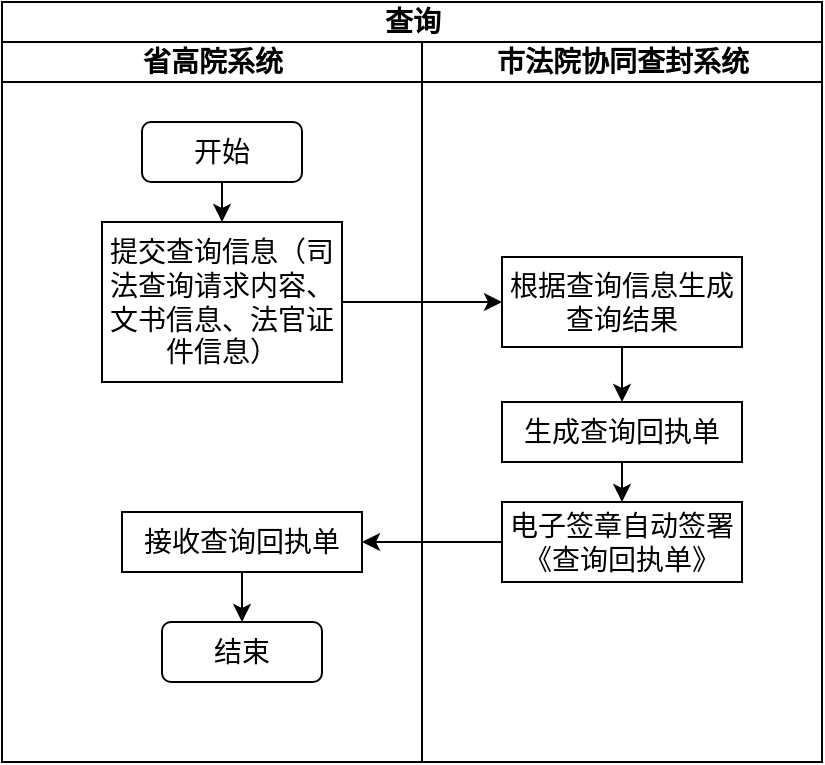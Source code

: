 <mxfile version="20.3.0" type="device" pages="4"><diagram id="y7j0DZR8DTz3nB3EJ_Y3" name="查询"><mxGraphModel dx="1038" dy="649" grid="1" gridSize="10" guides="1" tooltips="1" connect="1" arrows="1" fold="1" page="1" pageScale="1" pageWidth="1169" pageHeight="1654" math="0" shadow="0"><root><mxCell id="0"/><mxCell id="1" parent="0"/><mxCell id="uk4WNnb_RFZboJATaIoM-1" value="查询" style="swimlane;html=1;childLayout=stackLayout;resizeParent=1;resizeParentMax=0;startSize=20;fontSize=14;collapsible=0;" parent="1" vertex="1"><mxGeometry x="190" y="160" width="410" height="380" as="geometry"/></mxCell><mxCell id="uk4WNnb_RFZboJATaIoM-2" value="省高院系统" style="swimlane;html=1;startSize=20;collapsible=0;fontSize=14;" parent="uk4WNnb_RFZboJATaIoM-1" vertex="1"><mxGeometry y="20" width="210" height="360" as="geometry"/></mxCell><mxCell id="U2L1L9CgBoRJPkzeKOK3-2" style="edgeStyle=orthogonalEdgeStyle;rounded=0;orthogonalLoop=1;jettySize=auto;html=1;exitX=0.5;exitY=1;exitDx=0;exitDy=0;entryX=0.5;entryY=0;entryDx=0;entryDy=0;" parent="uk4WNnb_RFZboJATaIoM-2" source="uk4WNnb_RFZboJATaIoM-6" target="U2L1L9CgBoRJPkzeKOK3-1" edge="1"><mxGeometry relative="1" as="geometry"/></mxCell><mxCell id="uk4WNnb_RFZboJATaIoM-6" value="开始" style="rounded=1;whiteSpace=wrap;html=1;sketch=0;fontSize=14;" parent="uk4WNnb_RFZboJATaIoM-2" vertex="1"><mxGeometry x="70" y="40" width="80" height="30" as="geometry"/></mxCell><mxCell id="U2L1L9CgBoRJPkzeKOK3-1" value="提交查询信息（司法查询请求内容、文书信息、法官证件信息）" style="rounded=0;whiteSpace=wrap;html=1;sketch=0;fontSize=14;" parent="uk4WNnb_RFZboJATaIoM-2" vertex="1"><mxGeometry x="50" y="90" width="120" height="80" as="geometry"/></mxCell><mxCell id="1FaQwcQ6YnsL81vFdefR-42" style="edgeStyle=orthogonalEdgeStyle;rounded=0;orthogonalLoop=1;jettySize=auto;html=1;exitX=0.5;exitY=1;exitDx=0;exitDy=0;entryX=0.5;entryY=0;entryDx=0;entryDy=0;" edge="1" parent="uk4WNnb_RFZboJATaIoM-2" source="1FaQwcQ6YnsL81vFdefR-40" target="1FaQwcQ6YnsL81vFdefR-41"><mxGeometry relative="1" as="geometry"/></mxCell><mxCell id="1FaQwcQ6YnsL81vFdefR-40" value="接收查询回执单" style="rounded=0;whiteSpace=wrap;html=1;sketch=0;fontSize=14;" vertex="1" parent="uk4WNnb_RFZboJATaIoM-2"><mxGeometry x="60" y="235" width="120" height="30" as="geometry"/></mxCell><mxCell id="1FaQwcQ6YnsL81vFdefR-41" value="结束" style="rounded=1;whiteSpace=wrap;html=1;sketch=0;fontSize=14;" vertex="1" parent="uk4WNnb_RFZboJATaIoM-2"><mxGeometry x="80" y="290" width="80" height="30" as="geometry"/></mxCell><mxCell id="1FaQwcQ6YnsL81vFdefR-1" value="市法院协同查封系统" style="swimlane;html=1;startSize=20;collapsible=0;fontSize=14;" vertex="1" parent="uk4WNnb_RFZboJATaIoM-1"><mxGeometry x="210" y="20" width="200" height="360" as="geometry"/></mxCell><mxCell id="1FaQwcQ6YnsL81vFdefR-46" style="edgeStyle=orthogonalEdgeStyle;rounded=0;orthogonalLoop=1;jettySize=auto;html=1;exitX=0.5;exitY=1;exitDx=0;exitDy=0;entryX=0.5;entryY=0;entryDx=0;entryDy=0;" edge="1" parent="1FaQwcQ6YnsL81vFdefR-1" source="1FaQwcQ6YnsL81vFdefR-36" target="1FaQwcQ6YnsL81vFdefR-39"><mxGeometry relative="1" as="geometry"/></mxCell><mxCell id="1FaQwcQ6YnsL81vFdefR-36" value="根据查询信息生成查询结果" style="rounded=0;whiteSpace=wrap;html=1;sketch=0;fontSize=14;" vertex="1" parent="1FaQwcQ6YnsL81vFdefR-1"><mxGeometry x="40" y="107.5" width="120" height="45" as="geometry"/></mxCell><mxCell id="1FaQwcQ6YnsL81vFdefR-48" style="edgeStyle=orthogonalEdgeStyle;rounded=0;orthogonalLoop=1;jettySize=auto;html=1;exitX=0.5;exitY=1;exitDx=0;exitDy=0;entryX=0.5;entryY=0;entryDx=0;entryDy=0;" edge="1" parent="1FaQwcQ6YnsL81vFdefR-1" source="1FaQwcQ6YnsL81vFdefR-39" target="1FaQwcQ6YnsL81vFdefR-47"><mxGeometry relative="1" as="geometry"/></mxCell><mxCell id="1FaQwcQ6YnsL81vFdefR-39" value="生成查询回执单" style="rounded=0;whiteSpace=wrap;html=1;sketch=0;fontSize=14;" vertex="1" parent="1FaQwcQ6YnsL81vFdefR-1"><mxGeometry x="40" y="180" width="120" height="30" as="geometry"/></mxCell><mxCell id="1FaQwcQ6YnsL81vFdefR-47" value="电子签章自动签署《查询回执单》" style="rounded=0;whiteSpace=wrap;html=1;sketch=0;fontSize=14;" vertex="1" parent="1FaQwcQ6YnsL81vFdefR-1"><mxGeometry x="40" y="230" width="120" height="40" as="geometry"/></mxCell><mxCell id="1FaQwcQ6YnsL81vFdefR-37" style="edgeStyle=orthogonalEdgeStyle;rounded=0;orthogonalLoop=1;jettySize=auto;html=1;exitX=1;exitY=0.5;exitDx=0;exitDy=0;entryX=0;entryY=0.5;entryDx=0;entryDy=0;" edge="1" parent="uk4WNnb_RFZboJATaIoM-1" source="U2L1L9CgBoRJPkzeKOK3-1" target="1FaQwcQ6YnsL81vFdefR-36"><mxGeometry relative="1" as="geometry"/></mxCell><mxCell id="1FaQwcQ6YnsL81vFdefR-45" style="edgeStyle=orthogonalEdgeStyle;rounded=0;orthogonalLoop=1;jettySize=auto;html=1;exitX=0;exitY=0.5;exitDx=0;exitDy=0;entryX=1;entryY=0.5;entryDx=0;entryDy=0;" edge="1" parent="uk4WNnb_RFZboJATaIoM-1" source="1FaQwcQ6YnsL81vFdefR-47" target="1FaQwcQ6YnsL81vFdefR-40"><mxGeometry relative="1" as="geometry"/></mxCell></root></mxGraphModel></diagram><diagram id="VX3DBkLnUeq5EPo7FC1u" name="查封"><mxGraphModel dx="1421" dy="865" grid="1" gridSize="10" guides="1" tooltips="1" connect="1" arrows="1" fold="1" page="1" pageScale="1" pageWidth="1169" pageHeight="1654" math="0" shadow="0"><root><mxCell id="0"/><mxCell id="1" parent="0"/><mxCell id="393-2-bWPHqHrPT33yLS-1" value="查封" style="swimlane;html=1;childLayout=stackLayout;resizeParent=1;resizeParentMax=0;startSize=20;fontSize=14;collapsible=0;" vertex="1" parent="1"><mxGeometry x="160" y="170" width="680" height="980" as="geometry"/></mxCell><mxCell id="yOMLc0aSjVt5IwlmdftY-72" style="edgeStyle=orthogonalEdgeStyle;rounded=0;orthogonalLoop=1;jettySize=auto;html=1;exitX=1;exitY=0.5;exitDx=0;exitDy=0;entryX=0;entryY=0.5;entryDx=0;entryDy=0;" edge="1" parent="393-2-bWPHqHrPT33yLS-1" source="x9UH303RPC85_l8AQ70Z-1" target="7ZUfEuNXwqhwhGLSHBdo-7"><mxGeometry relative="1" as="geometry"/></mxCell><mxCell id="yOMLc0aSjVt5IwlmdftY-21" style="edgeStyle=orthogonalEdgeStyle;rounded=0;orthogonalLoop=1;jettySize=auto;html=1;exitX=0;exitY=0.5;exitDx=0;exitDy=0;entryX=1;entryY=0.5;entryDx=0;entryDy=0;" edge="1" parent="393-2-bWPHqHrPT33yLS-1" source="yOMLc0aSjVt5IwlmdftY-1" target="yOMLc0aSjVt5IwlmdftY-2"><mxGeometry relative="1" as="geometry"/></mxCell><mxCell id="yOMLc0aSjVt5IwlmdftY-77" style="edgeStyle=orthogonalEdgeStyle;rounded=0;orthogonalLoop=1;jettySize=auto;html=1;exitX=0;exitY=0.5;exitDx=0;exitDy=0;entryX=1;entryY=0.5;entryDx=0;entryDy=0;" edge="1" parent="393-2-bWPHqHrPT33yLS-1" source="yOMLc0aSjVt5IwlmdftY-74" target="7ZUfEuNXwqhwhGLSHBdo-6"><mxGeometry relative="1" as="geometry"/></mxCell><mxCell id="393-2-bWPHqHrPT33yLS-2" value="省高院系统" style="swimlane;html=1;startSize=20;collapsible=0;fontSize=14;" vertex="1" parent="393-2-bWPHqHrPT33yLS-1"><mxGeometry y="20" width="330" height="960" as="geometry"/></mxCell><mxCell id="yOMLc0aSjVt5IwlmdftY-24" style="edgeStyle=orthogonalEdgeStyle;rounded=0;orthogonalLoop=1;jettySize=auto;html=1;exitX=0.5;exitY=1;exitDx=0;exitDy=0;entryX=0.5;entryY=0;entryDx=0;entryDy=0;" edge="1" parent="393-2-bWPHqHrPT33yLS-2" source="393-2-bWPHqHrPT33yLS-4" target="yOMLc0aSjVt5IwlmdftY-23"><mxGeometry relative="1" as="geometry"/></mxCell><mxCell id="393-2-bWPHqHrPT33yLS-4" value="开始" style="rounded=1;whiteSpace=wrap;html=1;sketch=0;fontSize=14;" vertex="1" parent="393-2-bWPHqHrPT33yLS-2"><mxGeometry x="55" y="40" width="80" height="30" as="geometry"/></mxCell><mxCell id="x9UH303RPC85_l8AQ70Z-1" value="提交查封信息（被执行人信息、案件信息、房屋信息）" style="rounded=0;whiteSpace=wrap;html=1;sketch=0;fontSize=14;" vertex="1" parent="393-2-bWPHqHrPT33yLS-2"><mxGeometry x="30" y="480" width="120" height="70" as="geometry"/></mxCell><mxCell id="yOMLc0aSjVt5IwlmdftY-75" style="edgeStyle=orthogonalEdgeStyle;rounded=0;orthogonalLoop=1;jettySize=auto;html=1;exitX=0.5;exitY=0;exitDx=0;exitDy=0;entryX=0.5;entryY=1;entryDx=0;entryDy=0;" edge="1" parent="393-2-bWPHqHrPT33yLS-2" source="7ZUfEuNXwqhwhGLSHBdo-5" target="x9UH303RPC85_l8AQ70Z-1"><mxGeometry relative="1" as="geometry"/></mxCell><mxCell id="7ZUfEuNXwqhwhGLSHBdo-5" value="修改查封信息" style="rounded=0;whiteSpace=wrap;html=1;sketch=0;fontSize=14;" vertex="1" parent="393-2-bWPHqHrPT33yLS-2"><mxGeometry x="30" y="665" width="120" height="30" as="geometry"/></mxCell><mxCell id="yOMLc0aSjVt5IwlmdftY-78" style="edgeStyle=orthogonalEdgeStyle;rounded=0;orthogonalLoop=1;jettySize=auto;html=1;exitX=0;exitY=0.5;exitDx=0;exitDy=0;entryX=1;entryY=0.5;entryDx=0;entryDy=0;" edge="1" parent="393-2-bWPHqHrPT33yLS-2" source="7ZUfEuNXwqhwhGLSHBdo-6" target="7ZUfEuNXwqhwhGLSHBdo-5"><mxGeometry relative="1" as="geometry"/></mxCell><mxCell id="7ZUfEuNXwqhwhGLSHBdo-6" value="查看不能被查封房屋信息" style="rounded=0;whiteSpace=wrap;html=1;sketch=0;fontSize=14;" vertex="1" parent="393-2-bWPHqHrPT33yLS-2"><mxGeometry x="188" y="665" width="120" height="30" as="geometry"/></mxCell><mxCell id="yOMLc0aSjVt5IwlmdftY-22" style="edgeStyle=orthogonalEdgeStyle;rounded=0;orthogonalLoop=1;jettySize=auto;html=1;exitX=0.5;exitY=1;exitDx=0;exitDy=0;entryX=0.5;entryY=0;entryDx=0;entryDy=0;" edge="1" parent="393-2-bWPHqHrPT33yLS-2" source="yOMLc0aSjVt5IwlmdftY-2" target="yOMLc0aSjVt5IwlmdftY-4"><mxGeometry relative="1" as="geometry"/></mxCell><mxCell id="yOMLc0aSjVt5IwlmdftY-2" value="接收查封回执单" style="rounded=0;whiteSpace=wrap;html=1;sketch=0;fontSize=14;" vertex="1" parent="393-2-bWPHqHrPT33yLS-2"><mxGeometry x="168" y="830" width="120" height="30" as="geometry"/></mxCell><mxCell id="yOMLc0aSjVt5IwlmdftY-4" value="结束" style="rounded=1;whiteSpace=wrap;html=1;sketch=0;fontSize=14;" vertex="1" parent="393-2-bWPHqHrPT33yLS-2"><mxGeometry x="188" y="880" width="80" height="30" as="geometry"/></mxCell><mxCell id="yOMLc0aSjVt5IwlmdftY-27" style="edgeStyle=orthogonalEdgeStyle;rounded=0;orthogonalLoop=1;jettySize=auto;html=1;exitX=0.5;exitY=1;exitDx=0;exitDy=0;entryX=0.5;entryY=0;entryDx=0;entryDy=0;" edge="1" parent="393-2-bWPHqHrPT33yLS-2" source="yOMLc0aSjVt5IwlmdftY-23" target="x9UH303RPC85_l8AQ70Z-1"><mxGeometry relative="1" as="geometry"/></mxCell><mxCell id="yOMLc0aSjVt5IwlmdftY-23" value="申请锁定房屋" style="rounded=0;whiteSpace=wrap;html=1;sketch=0;fontSize=14;" vertex="1" parent="393-2-bWPHqHrPT33yLS-2"><mxGeometry x="30" y="90" width="120" height="30" as="geometry"/></mxCell><mxCell id="yOMLc0aSjVt5IwlmdftY-84" style="edgeStyle=orthogonalEdgeStyle;rounded=0;orthogonalLoop=1;jettySize=auto;html=1;exitX=0.5;exitY=1;exitDx=0;exitDy=0;entryX=0.5;entryY=0;entryDx=0;entryDy=0;" edge="1" parent="393-2-bWPHqHrPT33yLS-2" source="yOMLc0aSjVt5IwlmdftY-69" target="yOMLc0aSjVt5IwlmdftY-71"><mxGeometry relative="1" as="geometry"/></mxCell><mxCell id="yOMLc0aSjVt5IwlmdftY-69" value="接收房屋自动解锁消息" style="rounded=0;whiteSpace=wrap;html=1;sketch=0;fontSize=14;" vertex="1" parent="393-2-bWPHqHrPT33yLS-2"><mxGeometry x="191.5" y="352.5" width="120" height="35" as="geometry"/></mxCell><mxCell id="yOMLc0aSjVt5IwlmdftY-71" value="结束" style="rounded=1;whiteSpace=wrap;html=1;sketch=0;fontSize=14;" vertex="1" parent="393-2-bWPHqHrPT33yLS-2"><mxGeometry x="211.5" y="410" width="80" height="30" as="geometry"/></mxCell><mxCell id="yOMLc0aSjVt5IwlmdftY-87" value="接收锁定房屋成功信息" style="rounded=0;whiteSpace=wrap;html=1;sketch=0;fontSize=14;" vertex="1" parent="393-2-bWPHqHrPT33yLS-2"><mxGeometry x="188" y="140" width="120" height="40" as="geometry"/></mxCell><mxCell id="393-2-bWPHqHrPT33yLS-9" value="市法院协同查封系统" style="swimlane;html=1;startSize=20;collapsible=0;fontSize=14;" vertex="1" parent="393-2-bWPHqHrPT33yLS-1"><mxGeometry x="330" y="20" width="350" height="960" as="geometry"/></mxCell><mxCell id="yOMLc0aSjVt5IwlmdftY-73" style="edgeStyle=orthogonalEdgeStyle;rounded=0;orthogonalLoop=1;jettySize=auto;html=1;exitX=0.5;exitY=1;exitDx=0;exitDy=0;entryX=0.5;entryY=0;entryDx=0;entryDy=0;" edge="1" parent="393-2-bWPHqHrPT33yLS-9" source="7ZUfEuNXwqhwhGLSHBdo-7" target="7ZUfEuNXwqhwhGLSHBdo-4"><mxGeometry relative="1" as="geometry"/></mxCell><mxCell id="7ZUfEuNXwqhwhGLSHBdo-7" value="接收查封信息" style="rounded=0;whiteSpace=wrap;html=1;sketch=0;fontSize=14;" vertex="1" parent="393-2-bWPHqHrPT33yLS-9"><mxGeometry x="40" y="500" width="120" height="30" as="geometry"/></mxCell><mxCell id="yOMLc0aSjVt5IwlmdftY-18" style="edgeStyle=orthogonalEdgeStyle;rounded=0;orthogonalLoop=1;jettySize=auto;html=1;exitX=0.5;exitY=1;exitDx=0;exitDy=0;entryX=0.5;entryY=0;entryDx=0;entryDy=0;" edge="1" parent="393-2-bWPHqHrPT33yLS-9" source="7ZUfEuNXwqhwhGLSHBdo-8" target="7ZUfEuNXwqhwhGLSHBdo-9"><mxGeometry relative="1" as="geometry"/></mxCell><mxCell id="7ZUfEuNXwqhwhGLSHBdo-8" value="执行查封" style="rounded=0;whiteSpace=wrap;html=1;sketch=0;fontSize=14;" vertex="1" parent="393-2-bWPHqHrPT33yLS-9"><mxGeometry x="195" y="665" width="120" height="30" as="geometry"/></mxCell><mxCell id="yOMLc0aSjVt5IwlmdftY-19" style="edgeStyle=orthogonalEdgeStyle;rounded=0;orthogonalLoop=1;jettySize=auto;html=1;exitX=0.5;exitY=1;exitDx=0;exitDy=0;entryX=0.5;entryY=0;entryDx=0;entryDy=0;" edge="1" parent="393-2-bWPHqHrPT33yLS-9" source="7ZUfEuNXwqhwhGLSHBdo-9" target="M94pg1tWv92yI3v0KOAU-1"><mxGeometry relative="1" as="geometry"/></mxCell><mxCell id="7ZUfEuNXwqhwhGLSHBdo-9" value="生成查封回执单" style="rounded=0;whiteSpace=wrap;html=1;sketch=0;fontSize=14;" vertex="1" parent="393-2-bWPHqHrPT33yLS-9"><mxGeometry x="195" y="713" width="120" height="30" as="geometry"/></mxCell><mxCell id="yOMLc0aSjVt5IwlmdftY-20" style="edgeStyle=orthogonalEdgeStyle;rounded=0;orthogonalLoop=1;jettySize=auto;html=1;exitX=0.5;exitY=1;exitDx=0;exitDy=0;entryX=0.5;entryY=0;entryDx=0;entryDy=0;" edge="1" parent="393-2-bWPHqHrPT33yLS-9" source="M94pg1tWv92yI3v0KOAU-1" target="yOMLc0aSjVt5IwlmdftY-1"><mxGeometry relative="1" as="geometry"/></mxCell><mxCell id="M94pg1tWv92yI3v0KOAU-1" value="电子签章自动签署《查封回执单》" style="rounded=0;whiteSpace=wrap;html=1;sketch=0;fontSize=14;" vertex="1" parent="393-2-bWPHqHrPT33yLS-9"><mxGeometry x="190" y="760" width="130" height="40" as="geometry"/></mxCell><mxCell id="yOMLc0aSjVt5IwlmdftY-1" value="发送《查封回执单》" style="rounded=0;whiteSpace=wrap;html=1;sketch=0;fontSize=14;" vertex="1" parent="393-2-bWPHqHrPT33yLS-9"><mxGeometry x="190" y="825" width="130" height="40" as="geometry"/></mxCell><mxCell id="yOMLc0aSjVt5IwlmdftY-91" style="edgeStyle=orthogonalEdgeStyle;rounded=0;orthogonalLoop=1;jettySize=auto;html=1;exitX=0.5;exitY=1;exitDx=0;exitDy=0;entryX=0.5;entryY=0;entryDx=0;entryDy=0;" edge="1" parent="393-2-bWPHqHrPT33yLS-9" source="yOMLc0aSjVt5IwlmdftY-26" target="yOMLc0aSjVt5IwlmdftY-86"><mxGeometry relative="1" as="geometry"/></mxCell><mxCell id="yOMLc0aSjVt5IwlmdftY-26" value="锁定房屋" style="rounded=0;whiteSpace=wrap;html=1;sketch=0;fontSize=14;" vertex="1" parent="393-2-bWPHqHrPT33yLS-9"><mxGeometry x="45" y="90" width="120" height="30" as="geometry"/></mxCell><mxCell id="yOMLc0aSjVt5IwlmdftY-68" value="是" style="edgeStyle=orthogonalEdgeStyle;rounded=0;orthogonalLoop=1;jettySize=auto;html=1;exitX=0.5;exitY=1;exitDx=0;exitDy=0;entryX=0.5;entryY=0;entryDx=0;entryDy=0;" edge="1" parent="393-2-bWPHqHrPT33yLS-9" source="yOMLc0aSjVt5IwlmdftY-29" target="yOMLc0aSjVt5IwlmdftY-30"><mxGeometry relative="1" as="geometry"/></mxCell><mxCell id="yOMLc0aSjVt5IwlmdftY-29" value="超2个工作日未&lt;br&gt;接收到查封申请" style="rhombus;whiteSpace=wrap;html=1;fontSize=13;" vertex="1" parent="393-2-bWPHqHrPT33yLS-9"><mxGeometry x="50" y="210" width="110" height="60" as="geometry"/></mxCell><mxCell id="yOMLc0aSjVt5IwlmdftY-82" style="edgeStyle=orthogonalEdgeStyle;rounded=0;orthogonalLoop=1;jettySize=auto;html=1;exitX=0.5;exitY=1;exitDx=0;exitDy=0;entryX=0.5;entryY=0;entryDx=0;entryDy=0;" edge="1" parent="393-2-bWPHqHrPT33yLS-9" source="yOMLc0aSjVt5IwlmdftY-30" target="yOMLc0aSjVt5IwlmdftY-66"><mxGeometry relative="1" as="geometry"/></mxCell><mxCell id="yOMLc0aSjVt5IwlmdftY-30" value="房屋自动解锁" style="rounded=0;whiteSpace=wrap;html=1;sketch=0;fontSize=14;" vertex="1" parent="393-2-bWPHqHrPT33yLS-9"><mxGeometry x="45" y="300" width="120" height="30" as="geometry"/></mxCell><mxCell id="yOMLc0aSjVt5IwlmdftY-66" value="发送房屋自动解锁信息" style="rounded=0;whiteSpace=wrap;html=1;sketch=0;fontSize=14;" vertex="1" parent="393-2-bWPHqHrPT33yLS-9"><mxGeometry x="45" y="350" width="120" height="40" as="geometry"/></mxCell><mxCell id="yOMLc0aSjVt5IwlmdftY-76" style="edgeStyle=orthogonalEdgeStyle;rounded=0;orthogonalLoop=1;jettySize=auto;html=1;exitX=0.5;exitY=1;exitDx=0;exitDy=0;entryX=0.5;entryY=0;entryDx=0;entryDy=0;" edge="1" parent="393-2-bWPHqHrPT33yLS-9" source="7ZUfEuNXwqhwhGLSHBdo-4" target="yOMLc0aSjVt5IwlmdftY-74"><mxGeometry relative="1" as="geometry"/></mxCell><mxCell id="yOMLc0aSjVt5IwlmdftY-81" value="是" style="edgeLabel;html=1;align=center;verticalAlign=middle;resizable=0;points=[];" vertex="1" connectable="0" parent="yOMLc0aSjVt5IwlmdftY-76"><mxGeometry x="-0.36" relative="1" as="geometry"><mxPoint as="offset"/></mxGeometry></mxCell><mxCell id="yOMLc0aSjVt5IwlmdftY-79" style="edgeStyle=orthogonalEdgeStyle;rounded=0;orthogonalLoop=1;jettySize=auto;html=1;exitX=1;exitY=0.5;exitDx=0;exitDy=0;entryX=0.5;entryY=0;entryDx=0;entryDy=0;" edge="1" parent="393-2-bWPHqHrPT33yLS-9" source="7ZUfEuNXwqhwhGLSHBdo-4" target="7ZUfEuNXwqhwhGLSHBdo-8"><mxGeometry relative="1" as="geometry"/></mxCell><mxCell id="yOMLc0aSjVt5IwlmdftY-80" value="否" style="edgeLabel;html=1;align=center;verticalAlign=middle;resizable=0;points=[];" vertex="1" connectable="0" parent="yOMLc0aSjVt5IwlmdftY-79"><mxGeometry x="-0.857" y="4" relative="1" as="geometry"><mxPoint as="offset"/></mxGeometry></mxCell><mxCell id="7ZUfEuNXwqhwhGLSHBdo-4" value="存在不&lt;br&gt;能被查封&lt;br&gt;的房屋" style="rhombus;whiteSpace=wrap;html=1;fontSize=13;" vertex="1" parent="393-2-bWPHqHrPT33yLS-9"><mxGeometry x="62.5" y="552" width="75" height="80" as="geometry"/></mxCell><mxCell id="yOMLc0aSjVt5IwlmdftY-74" value="发送不能被查封房屋的信息" style="rounded=0;whiteSpace=wrap;html=1;sketch=0;fontSize=14;" vertex="1" parent="393-2-bWPHqHrPT33yLS-9"><mxGeometry x="40" y="660" width="120" height="40" as="geometry"/></mxCell><mxCell id="yOMLc0aSjVt5IwlmdftY-86" value="发送锁定房屋成功信息" style="rounded=0;whiteSpace=wrap;html=1;sketch=0;fontSize=14;" vertex="1" parent="393-2-bWPHqHrPT33yLS-9"><mxGeometry x="45" y="140" width="120" height="40" as="geometry"/></mxCell><mxCell id="yOMLc0aSjVt5IwlmdftY-28" style="edgeStyle=orthogonalEdgeStyle;rounded=0;orthogonalLoop=1;jettySize=auto;html=1;exitX=1;exitY=0.5;exitDx=0;exitDy=0;entryX=0;entryY=0.5;entryDx=0;entryDy=0;" edge="1" parent="393-2-bWPHqHrPT33yLS-1" source="yOMLc0aSjVt5IwlmdftY-23" target="yOMLc0aSjVt5IwlmdftY-26"><mxGeometry relative="1" as="geometry"/></mxCell><mxCell id="yOMLc0aSjVt5IwlmdftY-83" style="edgeStyle=orthogonalEdgeStyle;rounded=0;orthogonalLoop=1;jettySize=auto;html=1;exitX=0;exitY=0.5;exitDx=0;exitDy=0;" edge="1" parent="393-2-bWPHqHrPT33yLS-1" source="yOMLc0aSjVt5IwlmdftY-66" target="yOMLc0aSjVt5IwlmdftY-69"><mxGeometry relative="1" as="geometry"/></mxCell><mxCell id="yOMLc0aSjVt5IwlmdftY-89" style="edgeStyle=orthogonalEdgeStyle;rounded=0;orthogonalLoop=1;jettySize=auto;html=1;exitX=0;exitY=0.5;exitDx=0;exitDy=0;entryX=1;entryY=0.5;entryDx=0;entryDy=0;" edge="1" parent="393-2-bWPHqHrPT33yLS-1" source="yOMLc0aSjVt5IwlmdftY-86" target="yOMLc0aSjVt5IwlmdftY-87"><mxGeometry relative="1" as="geometry"/></mxCell><mxCell id="yOMLc0aSjVt5IwlmdftY-94" style="edgeStyle=orthogonalEdgeStyle;rounded=0;orthogonalLoop=1;jettySize=auto;html=1;exitX=0.5;exitY=1;exitDx=0;exitDy=0;entryX=0;entryY=0.5;entryDx=0;entryDy=0;" edge="1" parent="393-2-bWPHqHrPT33yLS-1" source="yOMLc0aSjVt5IwlmdftY-87" target="yOMLc0aSjVt5IwlmdftY-29"><mxGeometry relative="1" as="geometry"/></mxCell></root></mxGraphModel></diagram><diagram name="续封" id="fkYbBSNM87K-HXiznamH"><mxGraphModel dx="1038" dy="649" grid="1" gridSize="10" guides="1" tooltips="1" connect="1" arrows="1" fold="1" page="1" pageScale="1" pageWidth="1169" pageHeight="1654" math="0" shadow="0"><root><mxCell id="3k7kAjX3yWRkG-1Gk7x2-0"/><mxCell id="3k7kAjX3yWRkG-1Gk7x2-1" parent="3k7kAjX3yWRkG-1Gk7x2-0"/><mxCell id="3k7kAjX3yWRkG-1Gk7x2-2" value="续封" style="swimlane;html=1;childLayout=stackLayout;resizeParent=1;resizeParentMax=0;startSize=20;fontSize=14;collapsible=0;" parent="3k7kAjX3yWRkG-1Gk7x2-1" vertex="1"><mxGeometry x="140" y="100" width="540" height="930" as="geometry"/></mxCell><mxCell id="3k7kAjX3yWRkG-1Gk7x2-3" value="法院" style="swimlane;html=1;startSize=20;collapsible=0;fontSize=14;" parent="3k7kAjX3yWRkG-1Gk7x2-2" vertex="1"><mxGeometry y="20" width="340" height="910" as="geometry"/></mxCell><mxCell id="3k7kAjX3yWRkG-1Gk7x2-4" style="edgeStyle=orthogonalEdgeStyle;rounded=0;orthogonalLoop=1;jettySize=auto;html=1;exitX=0.5;exitY=1;exitDx=0;exitDy=0;entryX=0.5;entryY=0;entryDx=0;entryDy=0;" parent="3k7kAjX3yWRkG-1Gk7x2-3" source="3k7kAjX3yWRkG-1Gk7x2-5" target="3k7kAjX3yWRkG-1Gk7x2-11" edge="1"><mxGeometry relative="1" as="geometry"/></mxCell><mxCell id="3k7kAjX3yWRkG-1Gk7x2-5" value="开始" style="rounded=1;whiteSpace=wrap;html=1;sketch=0;fontSize=14;" parent="3k7kAjX3yWRkG-1Gk7x2-3" vertex="1"><mxGeometry x="180" y="40" width="80" height="30" as="geometry"/></mxCell><mxCell id="3k7kAjX3yWRkG-1Gk7x2-6" style="edgeStyle=orthogonalEdgeStyle;rounded=0;orthogonalLoop=1;jettySize=auto;html=1;exitX=0.5;exitY=1;exitDx=0;exitDy=0;entryX=0.5;entryY=0;entryDx=0;entryDy=0;" parent="3k7kAjX3yWRkG-1Gk7x2-3" source="3k7kAjX3yWRkG-1Gk7x2-7" target="3k7kAjX3yWRkG-1Gk7x2-9" edge="1"><mxGeometry relative="1" as="geometry"/></mxCell><mxCell id="3k7kAjX3yWRkG-1Gk7x2-7" value="上传查封文书" style="rounded=0;whiteSpace=wrap;html=1;sketch=0;fontSize=14;" parent="3k7kAjX3yWRkG-1Gk7x2-3" vertex="1"><mxGeometry x="160" y="150" width="120" height="30" as="geometry"/></mxCell><mxCell id="vYetMC3myO0w58gFQLw5-3" style="edgeStyle=orthogonalEdgeStyle;rounded=0;orthogonalLoop=1;jettySize=auto;html=1;exitX=0.5;exitY=1;exitDx=0;exitDy=0;entryX=0.5;entryY=0;entryDx=0;entryDy=0;" parent="3k7kAjX3yWRkG-1Gk7x2-3" source="3k7kAjX3yWRkG-1Gk7x2-9" target="vYetMC3myO0w58gFQLw5-0" edge="1"><mxGeometry relative="1" as="geometry"/></mxCell><mxCell id="3k7kAjX3yWRkG-1Gk7x2-9" value="填写原查封案件号" style="rounded=0;whiteSpace=wrap;html=1;sketch=0;fontSize=14;" parent="3k7kAjX3yWRkG-1Gk7x2-3" vertex="1"><mxGeometry x="160" y="200" width="120" height="30" as="geometry"/></mxCell><mxCell id="3k7kAjX3yWRkG-1Gk7x2-10" style="edgeStyle=orthogonalEdgeStyle;rounded=0;orthogonalLoop=1;jettySize=auto;html=1;exitX=0.5;exitY=1;exitDx=0;exitDy=0;" parent="3k7kAjX3yWRkG-1Gk7x2-3" source="3k7kAjX3yWRkG-1Gk7x2-11" target="3k7kAjX3yWRkG-1Gk7x2-7" edge="1"><mxGeometry relative="1" as="geometry"/></mxCell><mxCell id="3k7kAjX3yWRkG-1Gk7x2-11" value="新建续封业务" style="rounded=0;whiteSpace=wrap;html=1;sketch=0;fontSize=14;" parent="3k7kAjX3yWRkG-1Gk7x2-3" vertex="1"><mxGeometry x="160" y="90" width="120" height="40" as="geometry"/></mxCell><mxCell id="3k7kAjX3yWRkG-1Gk7x2-12" style="edgeStyle=orthogonalEdgeStyle;rounded=0;orthogonalLoop=1;jettySize=auto;html=1;exitX=0.5;exitY=1;exitDx=0;exitDy=0;entryX=0.5;entryY=0;entryDx=0;entryDy=0;" parent="3k7kAjX3yWRkG-1Gk7x2-3" source="3k7kAjX3yWRkG-1Gk7x2-13" target="3k7kAjX3yWRkG-1Gk7x2-16" edge="1"><mxGeometry relative="1" as="geometry"/></mxCell><mxCell id="3k7kAjX3yWRkG-1Gk7x2-13" value="选择原查封业务中的房屋" style="rounded=0;whiteSpace=wrap;html=1;sketch=0;fontSize=14;" parent="3k7kAjX3yWRkG-1Gk7x2-3" vertex="1"><mxGeometry x="160" y="391" width="120" height="40" as="geometry"/></mxCell><mxCell id="3k7kAjX3yWRkG-1Gk7x2-14" style="edgeStyle=orthogonalEdgeStyle;rounded=0;orthogonalLoop=1;jettySize=auto;html=1;exitX=0.5;exitY=1;exitDx=0;exitDy=0;entryX=0.5;entryY=0;entryDx=0;entryDy=0;" parent="3k7kAjX3yWRkG-1Gk7x2-3" source="3k7kAjX3yWRkG-1Gk7x2-16" target="3k7kAjX3yWRkG-1Gk7x2-23" edge="1"><mxGeometry relative="1" as="geometry"/></mxCell><mxCell id="3k7kAjX3yWRkG-1Gk7x2-15" style="edgeStyle=orthogonalEdgeStyle;rounded=0;orthogonalLoop=1;jettySize=auto;html=1;exitX=0;exitY=0.5;exitDx=0;exitDy=0;entryX=1;entryY=0.5;entryDx=0;entryDy=0;" parent="3k7kAjX3yWRkG-1Gk7x2-3" source="3k7kAjX3yWRkG-1Gk7x2-16" target="3k7kAjX3yWRkG-1Gk7x2-18" edge="1"><mxGeometry relative="1" as="geometry"/></mxCell><mxCell id="3k7kAjX3yWRkG-1Gk7x2-16" value="打印清单" style="rounded=0;whiteSpace=wrap;html=1;sketch=0;fontSize=14;" parent="3k7kAjX3yWRkG-1Gk7x2-3" vertex="1"><mxGeometry x="160" y="451" width="120" height="30" as="geometry"/></mxCell><mxCell id="3k7kAjX3yWRkG-1Gk7x2-17" value="是" style="edgeStyle=orthogonalEdgeStyle;rounded=0;orthogonalLoop=1;jettySize=auto;html=1;exitX=0.5;exitY=1;exitDx=0;exitDy=0;entryX=0.5;entryY=0;entryDx=0;entryDy=0;" parent="3k7kAjX3yWRkG-1Gk7x2-3" source="3k7kAjX3yWRkG-1Gk7x2-18" target="3k7kAjX3yWRkG-1Gk7x2-20" edge="1"><mxGeometry relative="1" as="geometry"><Array as="points"><mxPoint x="70" y="521"/><mxPoint x="70" y="521"/></Array></mxGeometry></mxCell><mxCell id="3k7kAjX3yWRkG-1Gk7x2-18" value="超2个工作日未&lt;br&gt;提交续封申请" style="rhombus;whiteSpace=wrap;html=1;fontSize=13;" parent="3k7kAjX3yWRkG-1Gk7x2-3" vertex="1"><mxGeometry x="15" y="431" width="110" height="70" as="geometry"/></mxCell><mxCell id="3k7kAjX3yWRkG-1Gk7x2-19" style="edgeStyle=orthogonalEdgeStyle;rounded=0;orthogonalLoop=1;jettySize=auto;html=1;exitX=0.5;exitY=1;exitDx=0;exitDy=0;entryX=0.5;entryY=0;entryDx=0;entryDy=0;" parent="3k7kAjX3yWRkG-1Gk7x2-3" source="3k7kAjX3yWRkG-1Gk7x2-20" target="3k7kAjX3yWRkG-1Gk7x2-21" edge="1"><mxGeometry relative="1" as="geometry"/></mxCell><mxCell id="3k7kAjX3yWRkG-1Gk7x2-20" value="自动退件" style="rounded=0;whiteSpace=wrap;html=1;sketch=0;fontSize=14;" parent="3k7kAjX3yWRkG-1Gk7x2-3" vertex="1"><mxGeometry x="10" y="541" width="120" height="30" as="geometry"/></mxCell><mxCell id="3k7kAjX3yWRkG-1Gk7x2-21" value="结束" style="rounded=1;whiteSpace=wrap;html=1;sketch=0;fontSize=14;" parent="3k7kAjX3yWRkG-1Gk7x2-3" vertex="1"><mxGeometry x="30" y="601" width="80" height="30" as="geometry"/></mxCell><mxCell id="3k7kAjX3yWRkG-1Gk7x2-22" style="edgeStyle=orthogonalEdgeStyle;rounded=0;orthogonalLoop=1;jettySize=auto;html=1;exitX=0.5;exitY=1;exitDx=0;exitDy=0;entryX=0.5;entryY=0;entryDx=0;entryDy=0;" parent="3k7kAjX3yWRkG-1Gk7x2-3" source="3k7kAjX3yWRkG-1Gk7x2-23" target="3k7kAjX3yWRkG-1Gk7x2-25" edge="1"><mxGeometry relative="1" as="geometry"/></mxCell><mxCell id="3k7kAjX3yWRkG-1Gk7x2-23" value="填写申请执行人、被执行人" style="rounded=0;whiteSpace=wrap;html=1;sketch=0;fontSize=14;" parent="3k7kAjX3yWRkG-1Gk7x2-3" vertex="1"><mxGeometry x="160" y="501" width="120" height="40" as="geometry"/></mxCell><mxCell id="3k7kAjX3yWRkG-1Gk7x2-24" style="edgeStyle=orthogonalEdgeStyle;rounded=0;orthogonalLoop=1;jettySize=auto;html=1;exitX=0.5;exitY=1;exitDx=0;exitDy=0;entryX=0.5;entryY=0;entryDx=0;entryDy=0;" parent="3k7kAjX3yWRkG-1Gk7x2-3" source="3k7kAjX3yWRkG-1Gk7x2-25" target="3k7kAjX3yWRkG-1Gk7x2-26" edge="1"><mxGeometry relative="1" as="geometry"/></mxCell><mxCell id="3k7kAjX3yWRkG-1Gk7x2-25" value="选择案件承办人" style="rounded=0;whiteSpace=wrap;html=1;sketch=0;fontSize=14;" parent="3k7kAjX3yWRkG-1Gk7x2-3" vertex="1"><mxGeometry x="160" y="561" width="120" height="30" as="geometry"/></mxCell><mxCell id="3k7kAjX3yWRkG-1Gk7x2-26" value="提交续封申请" style="rounded=0;whiteSpace=wrap;html=1;sketch=0;fontSize=14;" parent="3k7kAjX3yWRkG-1Gk7x2-3" vertex="1"><mxGeometry x="160" y="611" width="120" height="30" as="geometry"/></mxCell><mxCell id="3k7kAjX3yWRkG-1Gk7x2-27" style="edgeStyle=orthogonalEdgeStyle;rounded=0;orthogonalLoop=1;jettySize=auto;html=1;exitX=0.5;exitY=1;exitDx=0;exitDy=0;entryX=0.5;entryY=0;entryDx=0;entryDy=0;" parent="3k7kAjX3yWRkG-1Gk7x2-3" source="3k7kAjX3yWRkG-1Gk7x2-28" target="3k7kAjX3yWRkG-1Gk7x2-29" edge="1"><mxGeometry relative="1" as="geometry"/></mxCell><mxCell id="3k7kAjX3yWRkG-1Gk7x2-28" value="打印查询回执单（并且申请人可在网上查询）" style="rounded=0;whiteSpace=wrap;html=1;sketch=0;fontSize=14;" parent="3k7kAjX3yWRkG-1Gk7x2-3" vertex="1"><mxGeometry x="160" y="777" width="120" height="60" as="geometry"/></mxCell><mxCell id="3k7kAjX3yWRkG-1Gk7x2-29" value="结束" style="rounded=1;whiteSpace=wrap;html=1;sketch=0;fontSize=14;" parent="3k7kAjX3yWRkG-1Gk7x2-3" vertex="1"><mxGeometry x="180" y="854" width="80" height="30" as="geometry"/></mxCell><mxCell id="vYetMC3myO0w58gFQLw5-4" style="edgeStyle=orthogonalEdgeStyle;rounded=0;orthogonalLoop=1;jettySize=auto;html=1;exitX=0.5;exitY=1;exitDx=0;exitDy=0;entryX=0.5;entryY=0;entryDx=0;entryDy=0;" parent="3k7kAjX3yWRkG-1Gk7x2-3" source="vYetMC3myO0w58gFQLw5-0" target="vYetMC3myO0w58gFQLw5-1" edge="1"><mxGeometry relative="1" as="geometry"/></mxCell><mxCell id="vYetMC3myO0w58gFQLw5-0" value="填写续封业务的查封期限、申请信息" style="rounded=0;whiteSpace=wrap;html=1;sketch=0;fontSize=14;" parent="3k7kAjX3yWRkG-1Gk7x2-3" vertex="1"><mxGeometry x="160" y="250" width="120" height="40" as="geometry"/></mxCell><mxCell id="vYetMC3myO0w58gFQLw5-5" style="edgeStyle=orthogonalEdgeStyle;rounded=0;orthogonalLoop=1;jettySize=auto;html=1;exitX=0.5;exitY=1;exitDx=0;exitDy=0;entryX=0.5;entryY=0;entryDx=0;entryDy=0;" parent="3k7kAjX3yWRkG-1Gk7x2-3" source="vYetMC3myO0w58gFQLw5-1" target="3k7kAjX3yWRkG-1Gk7x2-13" edge="1"><mxGeometry relative="1" as="geometry"/></mxCell><mxCell id="vYetMC3myO0w58gFQLw5-1" value="根据案件号、查封机关查询原查封业务，并选择原查封业务到续封业务中" style="rounded=0;whiteSpace=wrap;html=1;sketch=0;fontSize=14;" parent="3k7kAjX3yWRkG-1Gk7x2-3" vertex="1"><mxGeometry x="132.5" y="310" width="175" height="60" as="geometry"/></mxCell><mxCell id="3k7kAjX3yWRkG-1Gk7x2-40" style="edgeStyle=orthogonalEdgeStyle;rounded=0;orthogonalLoop=1;jettySize=auto;html=1;exitX=1;exitY=0.5;exitDx=0;exitDy=0;entryX=0;entryY=0.5;entryDx=0;entryDy=0;" parent="3k7kAjX3yWRkG-1Gk7x2-2" source="3k7kAjX3yWRkG-1Gk7x2-26" target="3k7kAjX3yWRkG-1Gk7x2-32" edge="1"><mxGeometry relative="1" as="geometry"/></mxCell><mxCell id="3k7kAjX3yWRkG-1Gk7x2-41" style="edgeStyle=orthogonalEdgeStyle;rounded=0;orthogonalLoop=1;jettySize=auto;html=1;exitX=0;exitY=0.5;exitDx=0;exitDy=0;entryX=1;entryY=0.5;entryDx=0;entryDy=0;" parent="3k7kAjX3yWRkG-1Gk7x2-2" source="3k7kAjX3yWRkG-1Gk7x2-37" target="3k7kAjX3yWRkG-1Gk7x2-28" edge="1"><mxGeometry relative="1" as="geometry"/></mxCell><mxCell id="3k7kAjX3yWRkG-1Gk7x2-30" value="市级主管部门" style="swimlane;html=1;startSize=20;collapsible=0;fontSize=14;" parent="3k7kAjX3yWRkG-1Gk7x2-2" vertex="1"><mxGeometry x="340" y="20" width="200" height="910" as="geometry"/></mxCell><mxCell id="3k7kAjX3yWRkG-1Gk7x2-31" style="edgeStyle=orthogonalEdgeStyle;rounded=0;orthogonalLoop=1;jettySize=auto;html=1;exitX=0.5;exitY=1;exitDx=0;exitDy=0;entryX=0.5;entryY=0;entryDx=0;entryDy=0;" parent="3k7kAjX3yWRkG-1Gk7x2-30" source="3k7kAjX3yWRkG-1Gk7x2-32" target="3k7kAjX3yWRkG-1Gk7x2-34" edge="1"><mxGeometry relative="1" as="geometry"/></mxCell><mxCell id="3k7kAjX3yWRkG-1Gk7x2-32" value="受理续封申请" style="rounded=0;whiteSpace=wrap;html=1;sketch=0;fontSize=14;" parent="3k7kAjX3yWRkG-1Gk7x2-30" vertex="1"><mxGeometry x="40" y="611" width="120" height="30" as="geometry"/></mxCell><mxCell id="3k7kAjX3yWRkG-1Gk7x2-33" style="edgeStyle=orthogonalEdgeStyle;rounded=0;orthogonalLoop=1;jettySize=auto;html=1;exitX=0.5;exitY=1;exitDx=0;exitDy=0;entryX=0.5;entryY=0;entryDx=0;entryDy=0;" parent="3k7kAjX3yWRkG-1Gk7x2-30" source="3k7kAjX3yWRkG-1Gk7x2-34" target="3k7kAjX3yWRkG-1Gk7x2-36" edge="1"><mxGeometry relative="1" as="geometry"/></mxCell><mxCell id="3k7kAjX3yWRkG-1Gk7x2-34" value="审核" style="rounded=0;whiteSpace=wrap;html=1;sketch=0;fontSize=14;" parent="3k7kAjX3yWRkG-1Gk7x2-30" vertex="1"><mxGeometry x="40" y="661" width="120" height="30" as="geometry"/></mxCell><mxCell id="3k7kAjX3yWRkG-1Gk7x2-35" value="通过" style="edgeStyle=orthogonalEdgeStyle;rounded=0;orthogonalLoop=1;jettySize=auto;html=1;exitX=0.5;exitY=1;exitDx=0;exitDy=0;entryX=0.5;entryY=0;entryDx=0;entryDy=0;" parent="3k7kAjX3yWRkG-1Gk7x2-30" source="3k7kAjX3yWRkG-1Gk7x2-36" target="3k7kAjX3yWRkG-1Gk7x2-37" edge="1"><mxGeometry relative="1" as="geometry"/></mxCell><mxCell id="3k7kAjX3yWRkG-1Gk7x2-36" value="审核&lt;br&gt;结果" style="rhombus;whiteSpace=wrap;html=1;fontSize=13;" parent="3k7kAjX3yWRkG-1Gk7x2-30" vertex="1"><mxGeometry x="75" y="711" width="50" height="50" as="geometry"/></mxCell><mxCell id="3k7kAjX3yWRkG-1Gk7x2-37" value="生成查封回执单" style="rounded=0;whiteSpace=wrap;html=1;sketch=0;fontSize=14;" parent="3k7kAjX3yWRkG-1Gk7x2-30" vertex="1"><mxGeometry x="40" y="792" width="120" height="30" as="geometry"/></mxCell><mxCell id="3k7kAjX3yWRkG-1Gk7x2-38" style="edgeStyle=orthogonalEdgeStyle;rounded=0;orthogonalLoop=1;jettySize=auto;html=1;exitX=1;exitY=0.5;exitDx=0;exitDy=0;entryX=1;entryY=0.5;entryDx=0;entryDy=0;" parent="3k7kAjX3yWRkG-1Gk7x2-2" source="3k7kAjX3yWRkG-1Gk7x2-36" target="3k7kAjX3yWRkG-1Gk7x2-7" edge="1"><mxGeometry relative="1" as="geometry"><Array as="points"><mxPoint x="530" y="756"/><mxPoint x="530" y="185"/></Array></mxGeometry></mxCell><mxCell id="3k7kAjX3yWRkG-1Gk7x2-39" value="退回" style="edgeLabel;html=1;align=center;verticalAlign=middle;resizable=0;points=[];" parent="3k7kAjX3yWRkG-1Gk7x2-38" vertex="1" connectable="0"><mxGeometry x="-0.949" y="1" relative="1" as="geometry"><mxPoint as="offset"/></mxGeometry></mxCell></root></mxGraphModel></diagram><diagram id="SaN3OUgwrkJsmYHRn1PE" name="解封"><mxGraphModel dx="1038" dy="649" grid="1" gridSize="10" guides="1" tooltips="1" connect="1" arrows="1" fold="1" page="1" pageScale="1" pageWidth="1169" pageHeight="1654" math="0" shadow="0"><root><mxCell id="0"/><mxCell id="1" parent="0"/><mxCell id="0_QJAIgbqxvdiaLfegSb-1" value="解封" style="swimlane;html=1;childLayout=stackLayout;resizeParent=1;resizeParentMax=0;startSize=20;fontSize=14;collapsible=0;" vertex="1" parent="1"><mxGeometry x="40" y="40" width="560" height="800" as="geometry"/></mxCell><mxCell id="0_QJAIgbqxvdiaLfegSb-2" value="法院" style="swimlane;html=1;startSize=20;collapsible=0;fontSize=14;" vertex="1" parent="0_QJAIgbqxvdiaLfegSb-1"><mxGeometry y="20" width="200" height="780" as="geometry"/></mxCell><mxCell id="5uPrpnkH0G6gdl0H7cP9-21" style="edgeStyle=orthogonalEdgeStyle;rounded=0;orthogonalLoop=1;jettySize=auto;html=1;exitX=0.5;exitY=1;exitDx=0;exitDy=0;" edge="1" parent="0_QJAIgbqxvdiaLfegSb-2" source="N5-ghdNJYQNUlvRpY5lT-1" target="N5-ghdNJYQNUlvRpY5lT-2"><mxGeometry relative="1" as="geometry"/></mxCell><mxCell id="N5-ghdNJYQNUlvRpY5lT-1" value="开始" style="rounded=1;whiteSpace=wrap;html=1;sketch=0;fontSize=14;" vertex="1" parent="0_QJAIgbqxvdiaLfegSb-2"><mxGeometry x="60" y="40" width="80" height="30" as="geometry"/></mxCell><mxCell id="5uPrpnkH0G6gdl0H7cP9-22" style="edgeStyle=orthogonalEdgeStyle;rounded=0;orthogonalLoop=1;jettySize=auto;html=1;exitX=0.5;exitY=1;exitDx=0;exitDy=0;" edge="1" parent="0_QJAIgbqxvdiaLfegSb-2" source="N5-ghdNJYQNUlvRpY5lT-2" target="N5-ghdNJYQNUlvRpY5lT-3"><mxGeometry relative="1" as="geometry"/></mxCell><mxCell id="N5-ghdNJYQNUlvRpY5lT-2" value="新建解封申请" style="rounded=0;whiteSpace=wrap;html=1;sketch=0;fontSize=14;" vertex="1" parent="0_QJAIgbqxvdiaLfegSb-2"><mxGeometry x="40" y="90" width="120" height="30" as="geometry"/></mxCell><mxCell id="5uPrpnkH0G6gdl0H7cP9-23" style="edgeStyle=orthogonalEdgeStyle;rounded=0;orthogonalLoop=1;jettySize=auto;html=1;exitX=0.5;exitY=1;exitDx=0;exitDy=0;" edge="1" parent="0_QJAIgbqxvdiaLfegSb-2" source="N5-ghdNJYQNUlvRpY5lT-3" target="5uPrpnkH0G6gdl0H7cP9-1"><mxGeometry relative="1" as="geometry"/></mxCell><mxCell id="N5-ghdNJYQNUlvRpY5lT-3" value="上传解封文书" style="rounded=0;whiteSpace=wrap;html=1;sketch=0;fontSize=14;" vertex="1" parent="0_QJAIgbqxvdiaLfegSb-2"><mxGeometry x="40" y="140" width="120" height="30" as="geometry"/></mxCell><mxCell id="5uPrpnkH0G6gdl0H7cP9-24" style="edgeStyle=orthogonalEdgeStyle;rounded=0;orthogonalLoop=1;jettySize=auto;html=1;exitX=0.5;exitY=1;exitDx=0;exitDy=0;entryX=0.5;entryY=0;entryDx=0;entryDy=0;" edge="1" parent="0_QJAIgbqxvdiaLfegSb-2" source="5uPrpnkH0G6gdl0H7cP9-1" target="5uPrpnkH0G6gdl0H7cP9-2"><mxGeometry relative="1" as="geometry"/></mxCell><mxCell id="5uPrpnkH0G6gdl0H7cP9-1" value="填写解封申请信息" style="rounded=0;whiteSpace=wrap;html=1;sketch=0;fontSize=14;" vertex="1" parent="0_QJAIgbqxvdiaLfegSb-2"><mxGeometry x="40" y="190" width="120" height="30" as="geometry"/></mxCell><mxCell id="5uPrpnkH0G6gdl0H7cP9-25" style="edgeStyle=orthogonalEdgeStyle;rounded=0;orthogonalLoop=1;jettySize=auto;html=1;exitX=0.5;exitY=1;exitDx=0;exitDy=0;entryX=0.5;entryY=0;entryDx=0;entryDy=0;" edge="1" parent="0_QJAIgbqxvdiaLfegSb-2" source="5uPrpnkH0G6gdl0H7cP9-2" target="5uPrpnkH0G6gdl0H7cP9-3"><mxGeometry relative="1" as="geometry"/></mxCell><mxCell id="5uPrpnkH0G6gdl0H7cP9-2" value="选择需要解封的查封业务" style="rounded=0;whiteSpace=wrap;html=1;sketch=0;fontSize=14;" vertex="1" parent="0_QJAIgbqxvdiaLfegSb-2"><mxGeometry x="40" y="240" width="120" height="40" as="geometry"/></mxCell><mxCell id="5uPrpnkH0G6gdl0H7cP9-26" style="edgeStyle=orthogonalEdgeStyle;rounded=0;orthogonalLoop=1;jettySize=auto;html=1;exitX=0.5;exitY=1;exitDx=0;exitDy=0;entryX=0.5;entryY=0;entryDx=0;entryDy=0;" edge="1" parent="0_QJAIgbqxvdiaLfegSb-2" source="5uPrpnkH0G6gdl0H7cP9-3" target="5uPrpnkH0G6gdl0H7cP9-4"><mxGeometry relative="1" as="geometry"/></mxCell><mxCell id="5uPrpnkH0G6gdl0H7cP9-3" value="选择需要解封的房屋" style="rounded=0;whiteSpace=wrap;html=1;sketch=0;fontSize=14;" vertex="1" parent="0_QJAIgbqxvdiaLfegSb-2"><mxGeometry x="40" y="300" width="120" height="40" as="geometry"/></mxCell><mxCell id="5uPrpnkH0G6gdl0H7cP9-27" value="是" style="edgeStyle=orthogonalEdgeStyle;rounded=0;orthogonalLoop=1;jettySize=auto;html=1;exitX=0.5;exitY=1;exitDx=0;exitDy=0;entryX=0.5;entryY=0;entryDx=0;entryDy=0;" edge="1" parent="0_QJAIgbqxvdiaLfegSb-2" source="5uPrpnkH0G6gdl0H7cP9-4" target="5uPrpnkH0G6gdl0H7cP9-5"><mxGeometry relative="1" as="geometry"/></mxCell><mxCell id="5uPrpnkH0G6gdl0H7cP9-28" value="否" style="edgeStyle=orthogonalEdgeStyle;rounded=0;orthogonalLoop=1;jettySize=auto;html=1;exitX=0;exitY=0.5;exitDx=0;exitDy=0;entryX=0;entryY=0.5;entryDx=0;entryDy=0;" edge="1" parent="0_QJAIgbqxvdiaLfegSb-2" source="5uPrpnkH0G6gdl0H7cP9-4" target="5uPrpnkH0G6gdl0H7cP9-8"><mxGeometry x="-0.846" y="-5" relative="1" as="geometry"><Array as="points"><mxPoint x="20" y="385"/><mxPoint x="20" y="555"/></Array><mxPoint as="offset"/></mxGeometry></mxCell><mxCell id="5uPrpnkH0G6gdl0H7cP9-4" value="是否存&lt;br&gt;在执行" style="rhombus;whiteSpace=wrap;html=1;fontSize=13;" vertex="1" parent="0_QJAIgbqxvdiaLfegSb-2"><mxGeometry x="57.5" y="360" width="85" height="50" as="geometry"/></mxCell><mxCell id="5uPrpnkH0G6gdl0H7cP9-29" style="edgeStyle=orthogonalEdgeStyle;rounded=0;orthogonalLoop=1;jettySize=auto;html=1;exitX=0.5;exitY=1;exitDx=0;exitDy=0;entryX=0.5;entryY=0;entryDx=0;entryDy=0;" edge="1" parent="0_QJAIgbqxvdiaLfegSb-2" source="5uPrpnkH0G6gdl0H7cP9-5" target="5uPrpnkH0G6gdl0H7cP9-6"><mxGeometry relative="1" as="geometry"/></mxCell><mxCell id="5uPrpnkH0G6gdl0H7cP9-5" value="选择执行的房屋" style="rounded=0;whiteSpace=wrap;html=1;sketch=0;fontSize=14;" vertex="1" parent="0_QJAIgbqxvdiaLfegSb-2"><mxGeometry x="40" y="440" width="120" height="30" as="geometry"/></mxCell><mxCell id="5uPrpnkH0G6gdl0H7cP9-30" style="edgeStyle=orthogonalEdgeStyle;rounded=0;orthogonalLoop=1;jettySize=auto;html=1;exitX=0.5;exitY=1;exitDx=0;exitDy=0;entryX=0.5;entryY=0;entryDx=0;entryDy=0;" edge="1" parent="0_QJAIgbqxvdiaLfegSb-2" source="5uPrpnkH0G6gdl0H7cP9-6" target="5uPrpnkH0G6gdl0H7cP9-8"><mxGeometry relative="1" as="geometry"/></mxCell><mxCell id="5uPrpnkH0G6gdl0H7cP9-6" value="填写受尝人" style="rounded=0;whiteSpace=wrap;html=1;sketch=0;fontSize=14;" vertex="1" parent="0_QJAIgbqxvdiaLfegSb-2"><mxGeometry x="40" y="490" width="120" height="30" as="geometry"/></mxCell><mxCell id="5uPrpnkH0G6gdl0H7cP9-7" value="提交解封申请" style="rounded=0;whiteSpace=wrap;html=1;sketch=0;fontSize=14;" vertex="1" parent="0_QJAIgbqxvdiaLfegSb-2"><mxGeometry x="40" y="640" width="120" height="30" as="geometry"/></mxCell><mxCell id="5uPrpnkH0G6gdl0H7cP9-31" style="edgeStyle=orthogonalEdgeStyle;rounded=0;orthogonalLoop=1;jettySize=auto;html=1;exitX=0.5;exitY=1;exitDx=0;exitDy=0;entryX=0.5;entryY=0;entryDx=0;entryDy=0;" edge="1" parent="0_QJAIgbqxvdiaLfegSb-2" source="5uPrpnkH0G6gdl0H7cP9-8" target="5uPrpnkH0G6gdl0H7cP9-9"><mxGeometry relative="1" as="geometry"/></mxCell><mxCell id="5uPrpnkH0G6gdl0H7cP9-8" value="填写解封申请人" style="rounded=0;whiteSpace=wrap;html=1;sketch=0;fontSize=14;" vertex="1" parent="0_QJAIgbqxvdiaLfegSb-2"><mxGeometry x="40" y="540" width="120" height="30" as="geometry"/></mxCell><mxCell id="5uPrpnkH0G6gdl0H7cP9-32" style="edgeStyle=orthogonalEdgeStyle;rounded=0;orthogonalLoop=1;jettySize=auto;html=1;exitX=0.5;exitY=1;exitDx=0;exitDy=0;entryX=0.5;entryY=0;entryDx=0;entryDy=0;" edge="1" parent="0_QJAIgbqxvdiaLfegSb-2" source="5uPrpnkH0G6gdl0H7cP9-9" target="5uPrpnkH0G6gdl0H7cP9-7"><mxGeometry relative="1" as="geometry"/></mxCell><mxCell id="5uPrpnkH0G6gdl0H7cP9-9" value="选择解封承办人" style="rounded=0;whiteSpace=wrap;html=1;sketch=0;fontSize=14;" vertex="1" parent="0_QJAIgbqxvdiaLfegSb-2"><mxGeometry x="40" y="590" width="120" height="30" as="geometry"/></mxCell><mxCell id="5uPrpnkH0G6gdl0H7cP9-45" style="edgeStyle=orthogonalEdgeStyle;rounded=0;orthogonalLoop=1;jettySize=auto;html=1;exitX=0.5;exitY=1;exitDx=0;exitDy=0;entryX=0.5;entryY=0;entryDx=0;entryDy=0;" edge="1" parent="0_QJAIgbqxvdiaLfegSb-2" source="5uPrpnkH0G6gdl0H7cP9-18" target="5uPrpnkH0G6gdl0H7cP9-19"><mxGeometry relative="1" as="geometry"/></mxCell><mxCell id="5uPrpnkH0G6gdl0H7cP9-18" value="打印备案表" style="rounded=0;whiteSpace=wrap;html=1;sketch=0;fontSize=14;" vertex="1" parent="0_QJAIgbqxvdiaLfegSb-2"><mxGeometry x="40" y="687" width="120" height="30" as="geometry"/></mxCell><mxCell id="5uPrpnkH0G6gdl0H7cP9-19" value="结束" style="rounded=1;whiteSpace=wrap;html=1;sketch=0;fontSize=14;" vertex="1" parent="0_QJAIgbqxvdiaLfegSb-2"><mxGeometry x="60" y="737" width="80" height="30" as="geometry"/></mxCell><mxCell id="0_QJAIgbqxvdiaLfegSb-3" value="市级主管部门" style="swimlane;html=1;startSize=20;collapsible=0;fontSize=14;" vertex="1" parent="0_QJAIgbqxvdiaLfegSb-1"><mxGeometry x="200" y="20" width="360" height="780" as="geometry"/></mxCell><mxCell id="5uPrpnkH0G6gdl0H7cP9-35" style="edgeStyle=orthogonalEdgeStyle;rounded=0;orthogonalLoop=1;jettySize=auto;html=1;exitX=0.5;exitY=1;exitDx=0;exitDy=0;entryX=0.5;entryY=0;entryDx=0;entryDy=0;" edge="1" parent="0_QJAIgbqxvdiaLfegSb-3" source="5uPrpnkH0G6gdl0H7cP9-10" target="5uPrpnkH0G6gdl0H7cP9-12"><mxGeometry relative="1" as="geometry"/></mxCell><mxCell id="5uPrpnkH0G6gdl0H7cP9-10" value="受理" style="rounded=0;whiteSpace=wrap;html=1;sketch=0;fontSize=14;" vertex="1" parent="0_QJAIgbqxvdiaLfegSb-3"><mxGeometry x="80" y="250" width="120" height="30" as="geometry"/></mxCell><mxCell id="5uPrpnkH0G6gdl0H7cP9-12" value="填写回执信息" style="rounded=0;whiteSpace=wrap;html=1;sketch=0;fontSize=14;" vertex="1" parent="0_QJAIgbqxvdiaLfegSb-3"><mxGeometry x="80" y="300" width="120" height="30" as="geometry"/></mxCell><mxCell id="5uPrpnkH0G6gdl0H7cP9-14" value="解封房屋" style="rounded=0;whiteSpace=wrap;html=1;sketch=0;fontSize=14;" vertex="1" parent="0_QJAIgbqxvdiaLfegSb-3"><mxGeometry x="80" y="620" width="120" height="30" as="geometry"/></mxCell><mxCell id="5uPrpnkH0G6gdl0H7cP9-42" style="edgeStyle=orthogonalEdgeStyle;rounded=0;orthogonalLoop=1;jettySize=auto;html=1;exitX=0.5;exitY=1;exitDx=0;exitDy=0;entryX=0.5;entryY=0;entryDx=0;entryDy=0;" edge="1" parent="0_QJAIgbqxvdiaLfegSb-3" source="5uPrpnkH0G6gdl0H7cP9-16" target="5uPrpnkH0G6gdl0H7cP9-14"><mxGeometry relative="1" as="geometry"/></mxCell><mxCell id="5uPrpnkH0G6gdl0H7cP9-16" value="生成协助执行备案业务" style="rounded=0;whiteSpace=wrap;html=1;sketch=0;fontSize=14;" vertex="1" parent="0_QJAIgbqxvdiaLfegSb-3"><mxGeometry x="80" y="570" width="120" height="30" as="geometry"/></mxCell><mxCell id="5uPrpnkH0G6gdl0H7cP9-44" style="edgeStyle=orthogonalEdgeStyle;rounded=0;orthogonalLoop=1;jettySize=auto;html=1;exitX=0.5;exitY=1;exitDx=0;exitDy=0;" edge="1" parent="0_QJAIgbqxvdiaLfegSb-3" source="5uPrpnkH0G6gdl0H7cP9-17" target="5uPrpnkH0G6gdl0H7cP9-20"><mxGeometry relative="1" as="geometry"/></mxCell><mxCell id="5uPrpnkH0G6gdl0H7cP9-17" value="解封房屋" style="rounded=0;whiteSpace=wrap;html=1;sketch=0;fontSize=14;" vertex="1" parent="0_QJAIgbqxvdiaLfegSb-3"><mxGeometry x="225" y="570" width="120" height="30" as="geometry"/></mxCell><mxCell id="5uPrpnkH0G6gdl0H7cP9-20" value="结束" style="rounded=1;whiteSpace=wrap;html=1;sketch=0;fontSize=14;" vertex="1" parent="0_QJAIgbqxvdiaLfegSb-3"><mxGeometry x="245" y="620" width="80" height="30" as="geometry"/></mxCell><mxCell id="5uPrpnkH0G6gdl0H7cP9-34" style="edgeStyle=orthogonalEdgeStyle;rounded=0;orthogonalLoop=1;jettySize=auto;html=1;exitX=1;exitY=0.5;exitDx=0;exitDy=0;entryX=0;entryY=0.5;entryDx=0;entryDy=0;" edge="1" parent="0_QJAIgbqxvdiaLfegSb-1" source="5uPrpnkH0G6gdl0H7cP9-7" target="5uPrpnkH0G6gdl0H7cP9-10"><mxGeometry relative="1" as="geometry"/></mxCell><mxCell id="5uPrpnkH0G6gdl0H7cP9-43" style="edgeStyle=orthogonalEdgeStyle;rounded=0;orthogonalLoop=1;jettySize=auto;html=1;exitX=0.5;exitY=1;exitDx=0;exitDy=0;entryX=1;entryY=0.5;entryDx=0;entryDy=0;" edge="1" parent="0_QJAIgbqxvdiaLfegSb-1" source="5uPrpnkH0G6gdl0H7cP9-14" target="5uPrpnkH0G6gdl0H7cP9-18"><mxGeometry relative="1" as="geometry"/></mxCell><mxCell id="5uPrpnkH0G6gdl0H7cP9-37" style="edgeStyle=orthogonalEdgeStyle;rounded=0;orthogonalLoop=1;jettySize=auto;html=1;exitX=0.5;exitY=1;exitDx=0;exitDy=0;entryX=0.5;entryY=0;entryDx=0;entryDy=0;" edge="1" parent="1" source="5uPrpnkH0G6gdl0H7cP9-11" target="5uPrpnkH0G6gdl0H7cP9-15"><mxGeometry relative="1" as="geometry"/></mxCell><mxCell id="5uPrpnkH0G6gdl0H7cP9-11" value="审核解封申请" style="rounded=0;whiteSpace=wrap;html=1;sketch=0;fontSize=14;" vertex="1" parent="1"><mxGeometry x="320" y="410" width="120" height="30" as="geometry"/></mxCell><mxCell id="5uPrpnkH0G6gdl0H7cP9-40" value="是" style="edgeStyle=orthogonalEdgeStyle;rounded=0;orthogonalLoop=1;jettySize=auto;html=1;exitX=0.5;exitY=1;exitDx=0;exitDy=0;entryX=0.5;entryY=0;entryDx=0;entryDy=0;" edge="1" parent="1" source="5uPrpnkH0G6gdl0H7cP9-13" target="5uPrpnkH0G6gdl0H7cP9-16"><mxGeometry relative="1" as="geometry"/></mxCell><mxCell id="5uPrpnkH0G6gdl0H7cP9-41" style="edgeStyle=orthogonalEdgeStyle;rounded=0;orthogonalLoop=1;jettySize=auto;html=1;exitX=1;exitY=0.5;exitDx=0;exitDy=0;" edge="1" parent="1" source="5uPrpnkH0G6gdl0H7cP9-13" target="5uPrpnkH0G6gdl0H7cP9-17"><mxGeometry relative="1" as="geometry"/></mxCell><mxCell id="5uPrpnkH0G6gdl0H7cP9-49" value="否" style="edgeLabel;html=1;align=center;verticalAlign=middle;resizable=0;points=[];" vertex="1" connectable="0" parent="5uPrpnkH0G6gdl0H7cP9-41"><mxGeometry x="-0.705" relative="1" as="geometry"><mxPoint as="offset"/></mxGeometry></mxCell><mxCell id="5uPrpnkH0G6gdl0H7cP9-13" value="是否存&lt;br&gt;在执行" style="rhombus;whiteSpace=wrap;html=1;fontSize=13;" vertex="1" parent="1"><mxGeometry x="337.5" y="540" width="85" height="50" as="geometry"/></mxCell><mxCell id="5uPrpnkH0G6gdl0H7cP9-38" style="edgeStyle=orthogonalEdgeStyle;rounded=0;orthogonalLoop=1;jettySize=auto;html=1;exitX=1;exitY=0.5;exitDx=0;exitDy=0;entryX=1;entryY=0.5;entryDx=0;entryDy=0;" edge="1" parent="1" source="5uPrpnkH0G6gdl0H7cP9-15" target="N5-ghdNJYQNUlvRpY5lT-3"><mxGeometry relative="1" as="geometry"><Array as="points"><mxPoint x="520" y="485"/><mxPoint x="520" y="215"/></Array></mxGeometry></mxCell><mxCell id="5uPrpnkH0G6gdl0H7cP9-46" value="退回" style="edgeLabel;html=1;align=center;verticalAlign=middle;resizable=0;points=[];" vertex="1" connectable="0" parent="5uPrpnkH0G6gdl0H7cP9-38"><mxGeometry x="-0.905" y="2" relative="1" as="geometry"><mxPoint as="offset"/></mxGeometry></mxCell><mxCell id="5uPrpnkH0G6gdl0H7cP9-39" value="通过" style="edgeStyle=orthogonalEdgeStyle;rounded=0;orthogonalLoop=1;jettySize=auto;html=1;exitX=0.5;exitY=1;exitDx=0;exitDy=0;entryX=0.5;entryY=0;entryDx=0;entryDy=0;" edge="1" parent="1" source="5uPrpnkH0G6gdl0H7cP9-15" target="5uPrpnkH0G6gdl0H7cP9-13"><mxGeometry relative="1" as="geometry"/></mxCell><mxCell id="5uPrpnkH0G6gdl0H7cP9-15" value="审核" style="rhombus;whiteSpace=wrap;html=1;fontSize=13;" vertex="1" parent="1"><mxGeometry x="337.5" y="460" width="85" height="50" as="geometry"/></mxCell><mxCell id="5uPrpnkH0G6gdl0H7cP9-36" style="edgeStyle=orthogonalEdgeStyle;rounded=0;orthogonalLoop=1;jettySize=auto;html=1;exitX=0.5;exitY=1;exitDx=0;exitDy=0;entryX=0.5;entryY=0;entryDx=0;entryDy=0;" edge="1" parent="1" source="5uPrpnkH0G6gdl0H7cP9-12" target="5uPrpnkH0G6gdl0H7cP9-11"><mxGeometry relative="1" as="geometry"/></mxCell></root></mxGraphModel></diagram></mxfile>